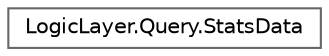 digraph "Graphical Class Hierarchy"
{
 // LATEX_PDF_SIZE
  bgcolor="transparent";
  edge [fontname=Helvetica,fontsize=10,labelfontname=Helvetica,labelfontsize=10];
  node [fontname=Helvetica,fontsize=10,shape=box,height=0.2,width=0.4];
  rankdir="LR";
  Node0 [id="Node000000",label="LogicLayer.Query.StatsData",height=0.2,width=0.4,color="grey40", fillcolor="white", style="filled",URL="$class_logic_layer_1_1_query_1_1_stats_data.html",tooltip=" "];
}
